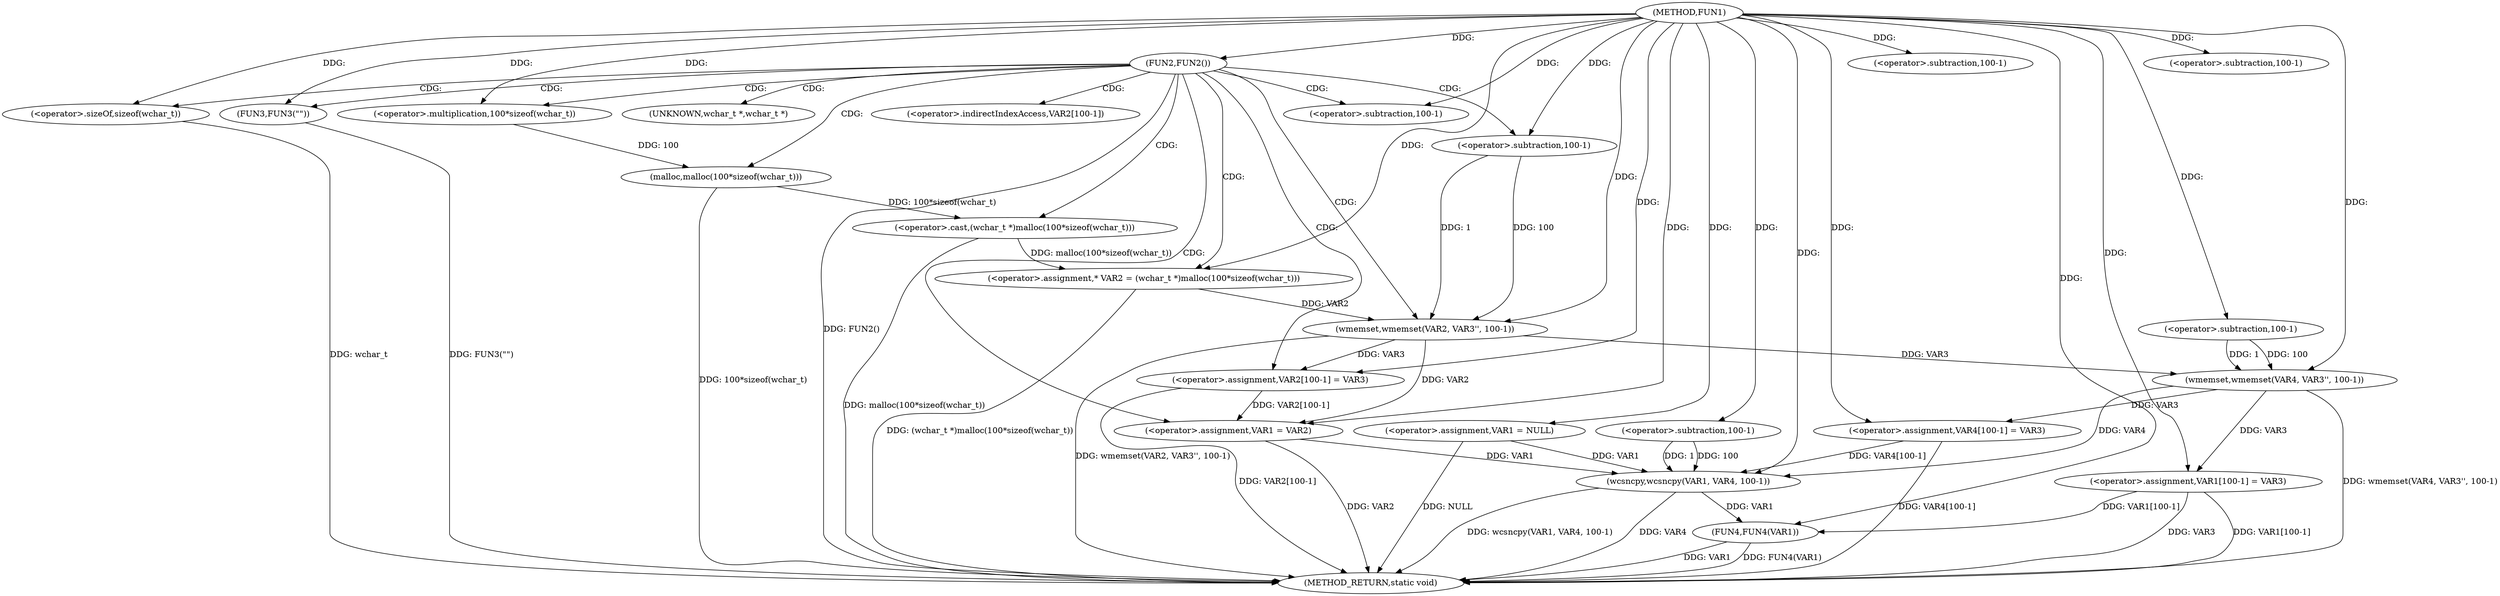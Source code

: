 digraph FUN1 {  
"1000100" [label = "(METHOD,FUN1)" ]
"1000170" [label = "(METHOD_RETURN,static void)" ]
"1000103" [label = "(<operator>.assignment,VAR1 = NULL)" ]
"1000107" [label = "(FUN2,FUN2())" ]
"1000109" [label = "(FUN3,FUN3(\"\"))" ]
"1000115" [label = "(<operator>.assignment,* VAR2 = (wchar_t *)malloc(100*sizeof(wchar_t)))" ]
"1000117" [label = "(<operator>.cast,(wchar_t *)malloc(100*sizeof(wchar_t)))" ]
"1000119" [label = "(malloc,malloc(100*sizeof(wchar_t)))" ]
"1000120" [label = "(<operator>.multiplication,100*sizeof(wchar_t))" ]
"1000122" [label = "(<operator>.sizeOf,sizeof(wchar_t))" ]
"1000124" [label = "(wmemset,wmemset(VAR2, VAR3'', 100-1))" ]
"1000127" [label = "(<operator>.subtraction,100-1)" ]
"1000130" [label = "(<operator>.assignment,VAR2[100-1] = VAR3)" ]
"1000133" [label = "(<operator>.subtraction,100-1)" ]
"1000137" [label = "(<operator>.assignment,VAR1 = VAR2)" ]
"1000142" [label = "(wmemset,wmemset(VAR4, VAR3'', 100-1))" ]
"1000145" [label = "(<operator>.subtraction,100-1)" ]
"1000148" [label = "(<operator>.assignment,VAR4[100-1] = VAR3)" ]
"1000151" [label = "(<operator>.subtraction,100-1)" ]
"1000155" [label = "(wcsncpy,wcsncpy(VAR1, VAR4, 100-1))" ]
"1000158" [label = "(<operator>.subtraction,100-1)" ]
"1000161" [label = "(<operator>.assignment,VAR1[100-1] = VAR3)" ]
"1000164" [label = "(<operator>.subtraction,100-1)" ]
"1000168" [label = "(FUN4,FUN4(VAR1))" ]
"1000118" [label = "(UNKNOWN,wchar_t *,wchar_t *)" ]
"1000131" [label = "(<operator>.indirectIndexAccess,VAR2[100-1])" ]
  "1000115" -> "1000170"  [ label = "DDG: (wchar_t *)malloc(100*sizeof(wchar_t))"] 
  "1000142" -> "1000170"  [ label = "DDG: wmemset(VAR4, VAR3'', 100-1)"] 
  "1000107" -> "1000170"  [ label = "DDG: FUN2()"] 
  "1000168" -> "1000170"  [ label = "DDG: VAR1"] 
  "1000155" -> "1000170"  [ label = "DDG: VAR4"] 
  "1000103" -> "1000170"  [ label = "DDG: NULL"] 
  "1000119" -> "1000170"  [ label = "DDG: 100*sizeof(wchar_t)"] 
  "1000117" -> "1000170"  [ label = "DDG: malloc(100*sizeof(wchar_t))"] 
  "1000161" -> "1000170"  [ label = "DDG: VAR1[100-1]"] 
  "1000168" -> "1000170"  [ label = "DDG: FUN4(VAR1)"] 
  "1000122" -> "1000170"  [ label = "DDG: wchar_t"] 
  "1000137" -> "1000170"  [ label = "DDG: VAR2"] 
  "1000155" -> "1000170"  [ label = "DDG: wcsncpy(VAR1, VAR4, 100-1)"] 
  "1000161" -> "1000170"  [ label = "DDG: VAR3"] 
  "1000148" -> "1000170"  [ label = "DDG: VAR4[100-1]"] 
  "1000109" -> "1000170"  [ label = "DDG: FUN3(\"\")"] 
  "1000130" -> "1000170"  [ label = "DDG: VAR2[100-1]"] 
  "1000124" -> "1000170"  [ label = "DDG: wmemset(VAR2, VAR3'', 100-1)"] 
  "1000100" -> "1000103"  [ label = "DDG: "] 
  "1000100" -> "1000107"  [ label = "DDG: "] 
  "1000100" -> "1000109"  [ label = "DDG: "] 
  "1000117" -> "1000115"  [ label = "DDG: malloc(100*sizeof(wchar_t))"] 
  "1000100" -> "1000115"  [ label = "DDG: "] 
  "1000119" -> "1000117"  [ label = "DDG: 100*sizeof(wchar_t)"] 
  "1000120" -> "1000119"  [ label = "DDG: 100"] 
  "1000100" -> "1000120"  [ label = "DDG: "] 
  "1000100" -> "1000122"  [ label = "DDG: "] 
  "1000115" -> "1000124"  [ label = "DDG: VAR2"] 
  "1000100" -> "1000124"  [ label = "DDG: "] 
  "1000127" -> "1000124"  [ label = "DDG: 100"] 
  "1000127" -> "1000124"  [ label = "DDG: 1"] 
  "1000100" -> "1000127"  [ label = "DDG: "] 
  "1000124" -> "1000130"  [ label = "DDG: VAR3"] 
  "1000100" -> "1000130"  [ label = "DDG: "] 
  "1000100" -> "1000133"  [ label = "DDG: "] 
  "1000124" -> "1000137"  [ label = "DDG: VAR2"] 
  "1000130" -> "1000137"  [ label = "DDG: VAR2[100-1]"] 
  "1000100" -> "1000137"  [ label = "DDG: "] 
  "1000100" -> "1000142"  [ label = "DDG: "] 
  "1000124" -> "1000142"  [ label = "DDG: VAR3"] 
  "1000145" -> "1000142"  [ label = "DDG: 100"] 
  "1000145" -> "1000142"  [ label = "DDG: 1"] 
  "1000100" -> "1000145"  [ label = "DDG: "] 
  "1000142" -> "1000148"  [ label = "DDG: VAR3"] 
  "1000100" -> "1000148"  [ label = "DDG: "] 
  "1000100" -> "1000151"  [ label = "DDG: "] 
  "1000103" -> "1000155"  [ label = "DDG: VAR1"] 
  "1000137" -> "1000155"  [ label = "DDG: VAR1"] 
  "1000100" -> "1000155"  [ label = "DDG: "] 
  "1000148" -> "1000155"  [ label = "DDG: VAR4[100-1]"] 
  "1000142" -> "1000155"  [ label = "DDG: VAR4"] 
  "1000158" -> "1000155"  [ label = "DDG: 100"] 
  "1000158" -> "1000155"  [ label = "DDG: 1"] 
  "1000100" -> "1000158"  [ label = "DDG: "] 
  "1000100" -> "1000161"  [ label = "DDG: "] 
  "1000142" -> "1000161"  [ label = "DDG: VAR3"] 
  "1000100" -> "1000164"  [ label = "DDG: "] 
  "1000155" -> "1000168"  [ label = "DDG: VAR1"] 
  "1000161" -> "1000168"  [ label = "DDG: VAR1[100-1]"] 
  "1000100" -> "1000168"  [ label = "DDG: "] 
  "1000107" -> "1000131"  [ label = "CDG: "] 
  "1000107" -> "1000120"  [ label = "CDG: "] 
  "1000107" -> "1000117"  [ label = "CDG: "] 
  "1000107" -> "1000127"  [ label = "CDG: "] 
  "1000107" -> "1000109"  [ label = "CDG: "] 
  "1000107" -> "1000137"  [ label = "CDG: "] 
  "1000107" -> "1000124"  [ label = "CDG: "] 
  "1000107" -> "1000119"  [ label = "CDG: "] 
  "1000107" -> "1000130"  [ label = "CDG: "] 
  "1000107" -> "1000115"  [ label = "CDG: "] 
  "1000107" -> "1000133"  [ label = "CDG: "] 
  "1000107" -> "1000118"  [ label = "CDG: "] 
  "1000107" -> "1000122"  [ label = "CDG: "] 
}
